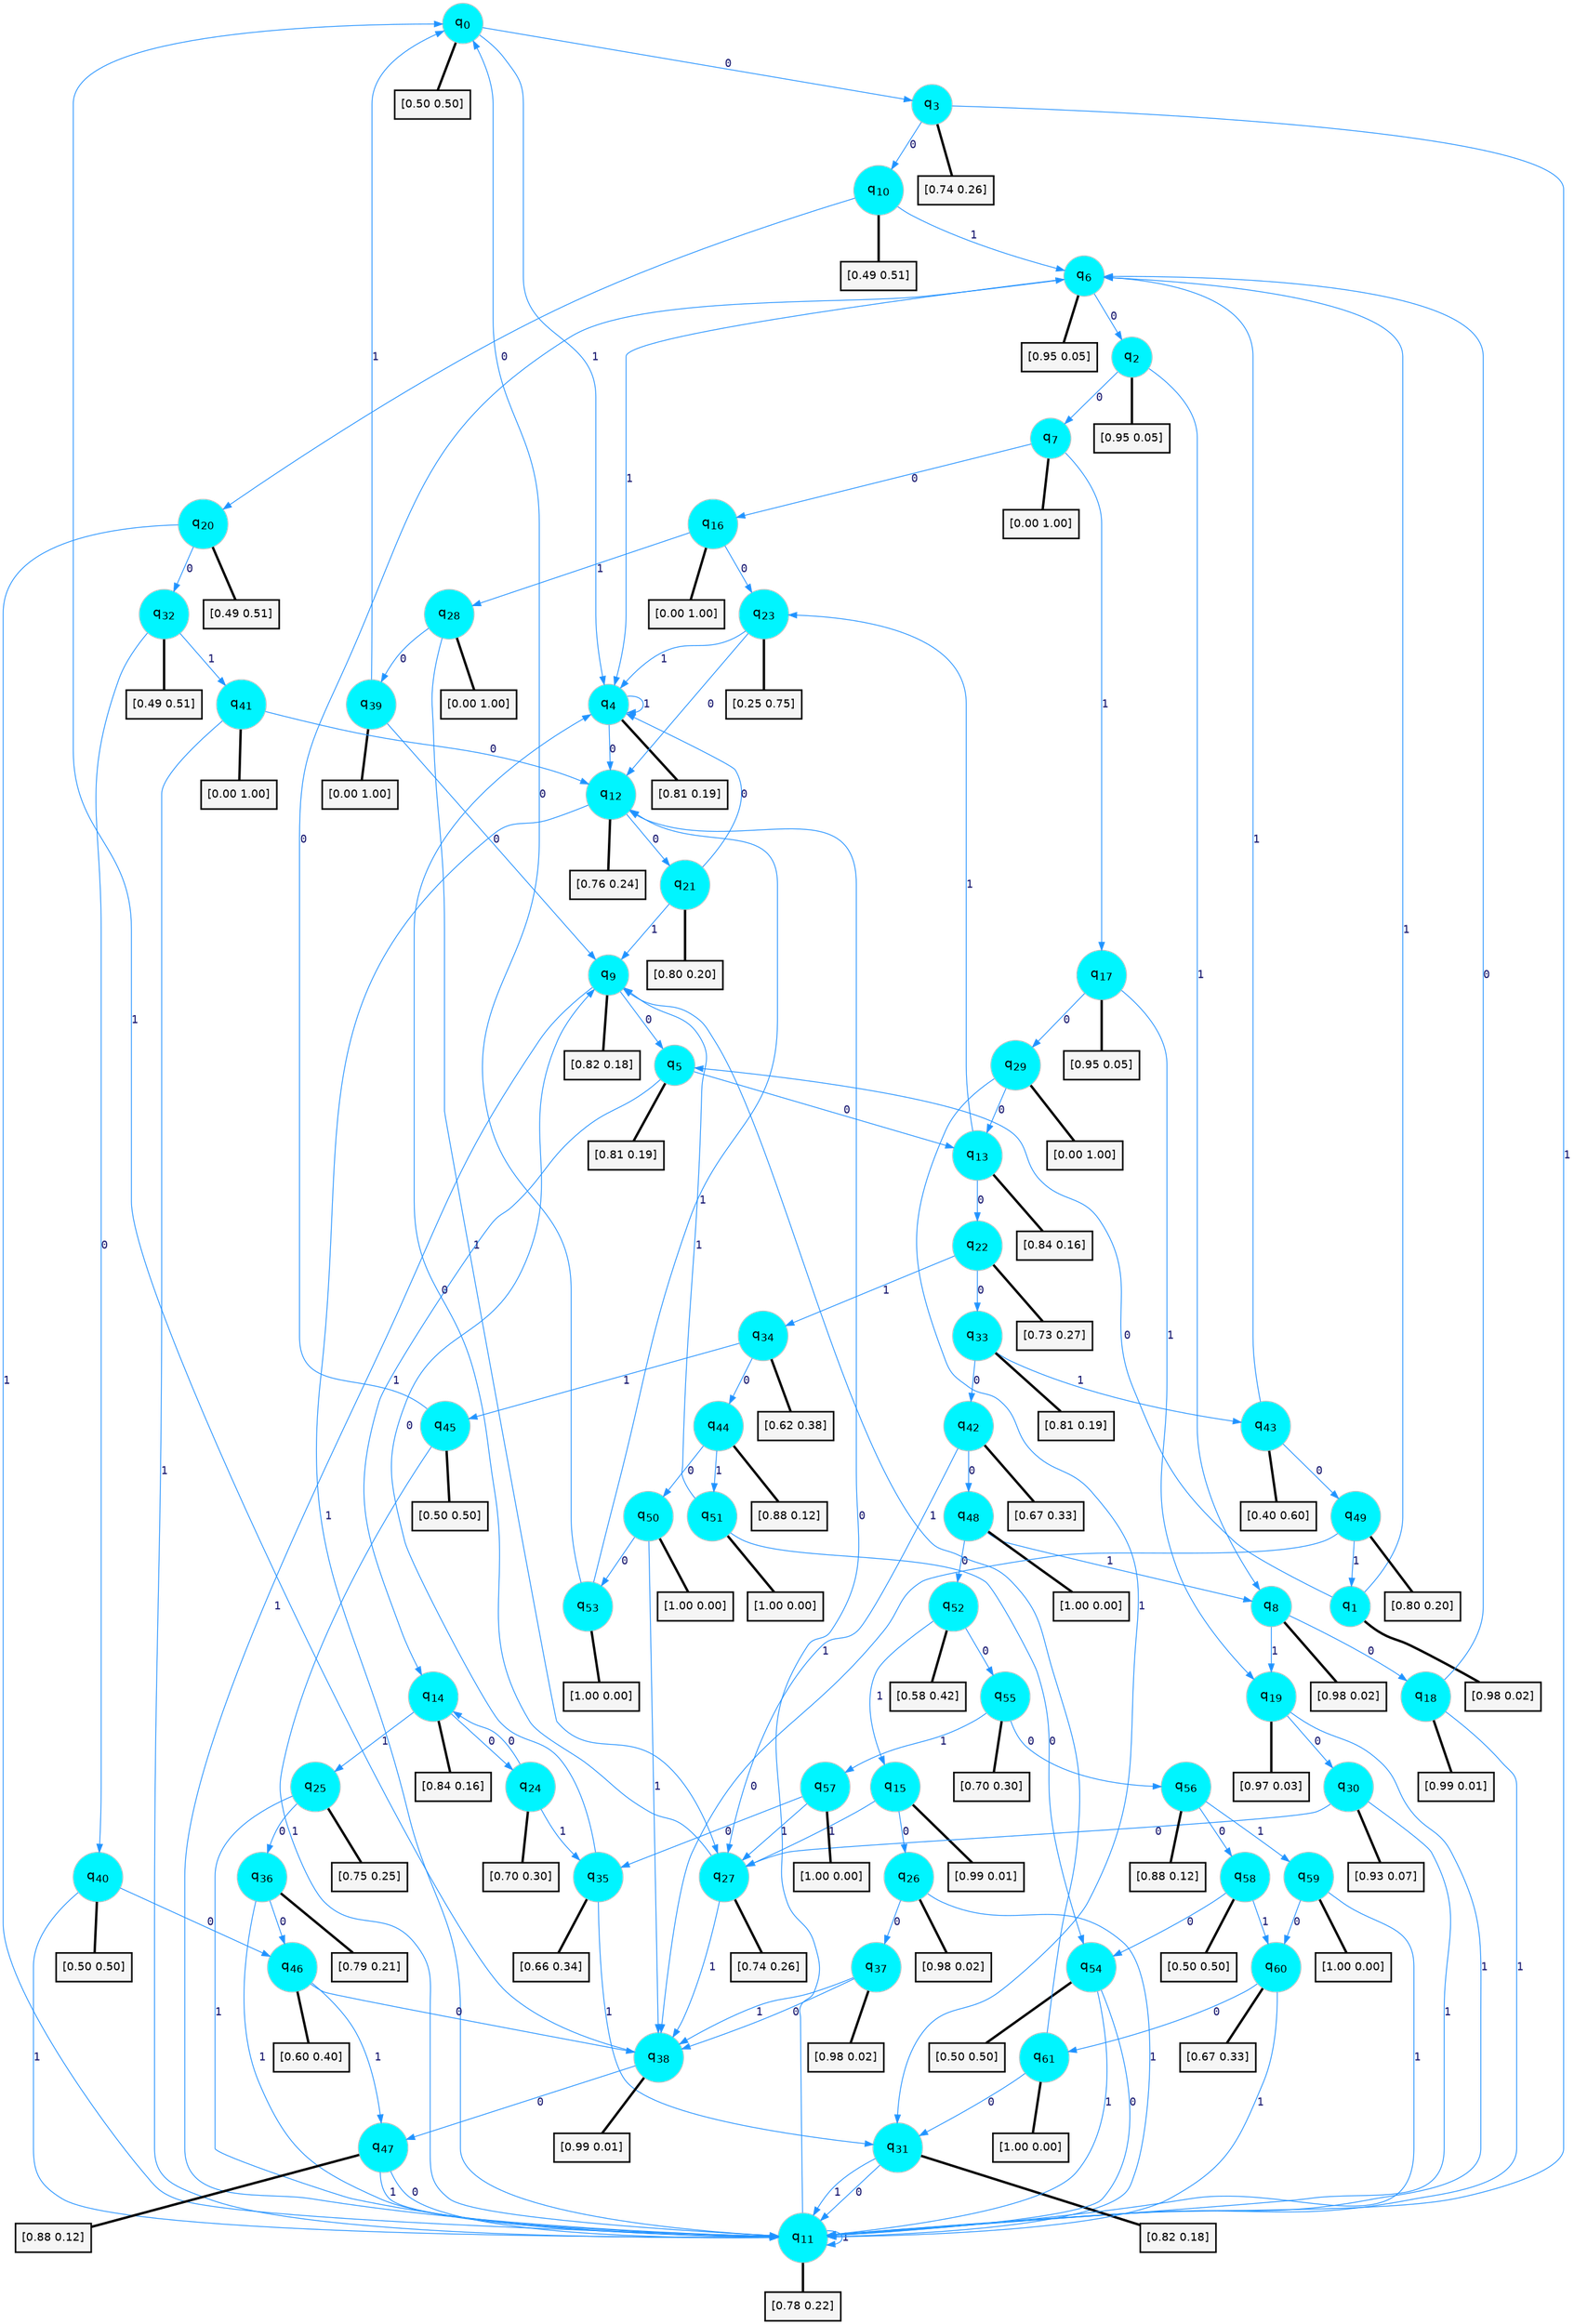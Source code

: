 digraph G {
graph [
bgcolor=transparent, dpi=300, rankdir=TD, size="40,25"];
node [
color=gray, fillcolor=turquoise1, fontcolor=black, fontname=Helvetica, fontsize=16, fontweight=bold, shape=circle, style=filled];
edge [
arrowsize=1, color=dodgerblue1, fontcolor=midnightblue, fontname=courier, fontweight=bold, penwidth=1, style=solid, weight=20];
0[label=<q<SUB>0</SUB>>];
1[label=<q<SUB>1</SUB>>];
2[label=<q<SUB>2</SUB>>];
3[label=<q<SUB>3</SUB>>];
4[label=<q<SUB>4</SUB>>];
5[label=<q<SUB>5</SUB>>];
6[label=<q<SUB>6</SUB>>];
7[label=<q<SUB>7</SUB>>];
8[label=<q<SUB>8</SUB>>];
9[label=<q<SUB>9</SUB>>];
10[label=<q<SUB>10</SUB>>];
11[label=<q<SUB>11</SUB>>];
12[label=<q<SUB>12</SUB>>];
13[label=<q<SUB>13</SUB>>];
14[label=<q<SUB>14</SUB>>];
15[label=<q<SUB>15</SUB>>];
16[label=<q<SUB>16</SUB>>];
17[label=<q<SUB>17</SUB>>];
18[label=<q<SUB>18</SUB>>];
19[label=<q<SUB>19</SUB>>];
20[label=<q<SUB>20</SUB>>];
21[label=<q<SUB>21</SUB>>];
22[label=<q<SUB>22</SUB>>];
23[label=<q<SUB>23</SUB>>];
24[label=<q<SUB>24</SUB>>];
25[label=<q<SUB>25</SUB>>];
26[label=<q<SUB>26</SUB>>];
27[label=<q<SUB>27</SUB>>];
28[label=<q<SUB>28</SUB>>];
29[label=<q<SUB>29</SUB>>];
30[label=<q<SUB>30</SUB>>];
31[label=<q<SUB>31</SUB>>];
32[label=<q<SUB>32</SUB>>];
33[label=<q<SUB>33</SUB>>];
34[label=<q<SUB>34</SUB>>];
35[label=<q<SUB>35</SUB>>];
36[label=<q<SUB>36</SUB>>];
37[label=<q<SUB>37</SUB>>];
38[label=<q<SUB>38</SUB>>];
39[label=<q<SUB>39</SUB>>];
40[label=<q<SUB>40</SUB>>];
41[label=<q<SUB>41</SUB>>];
42[label=<q<SUB>42</SUB>>];
43[label=<q<SUB>43</SUB>>];
44[label=<q<SUB>44</SUB>>];
45[label=<q<SUB>45</SUB>>];
46[label=<q<SUB>46</SUB>>];
47[label=<q<SUB>47</SUB>>];
48[label=<q<SUB>48</SUB>>];
49[label=<q<SUB>49</SUB>>];
50[label=<q<SUB>50</SUB>>];
51[label=<q<SUB>51</SUB>>];
52[label=<q<SUB>52</SUB>>];
53[label=<q<SUB>53</SUB>>];
54[label=<q<SUB>54</SUB>>];
55[label=<q<SUB>55</SUB>>];
56[label=<q<SUB>56</SUB>>];
57[label=<q<SUB>57</SUB>>];
58[label=<q<SUB>58</SUB>>];
59[label=<q<SUB>59</SUB>>];
60[label=<q<SUB>60</SUB>>];
61[label=<q<SUB>61</SUB>>];
62[label="[0.50 0.50]", shape=box,fontcolor=black, fontname=Helvetica, fontsize=14, penwidth=2, fillcolor=whitesmoke,color=black];
63[label="[0.98 0.02]", shape=box,fontcolor=black, fontname=Helvetica, fontsize=14, penwidth=2, fillcolor=whitesmoke,color=black];
64[label="[0.95 0.05]", shape=box,fontcolor=black, fontname=Helvetica, fontsize=14, penwidth=2, fillcolor=whitesmoke,color=black];
65[label="[0.74 0.26]", shape=box,fontcolor=black, fontname=Helvetica, fontsize=14, penwidth=2, fillcolor=whitesmoke,color=black];
66[label="[0.81 0.19]", shape=box,fontcolor=black, fontname=Helvetica, fontsize=14, penwidth=2, fillcolor=whitesmoke,color=black];
67[label="[0.81 0.19]", shape=box,fontcolor=black, fontname=Helvetica, fontsize=14, penwidth=2, fillcolor=whitesmoke,color=black];
68[label="[0.95 0.05]", shape=box,fontcolor=black, fontname=Helvetica, fontsize=14, penwidth=2, fillcolor=whitesmoke,color=black];
69[label="[0.00 1.00]", shape=box,fontcolor=black, fontname=Helvetica, fontsize=14, penwidth=2, fillcolor=whitesmoke,color=black];
70[label="[0.98 0.02]", shape=box,fontcolor=black, fontname=Helvetica, fontsize=14, penwidth=2, fillcolor=whitesmoke,color=black];
71[label="[0.82 0.18]", shape=box,fontcolor=black, fontname=Helvetica, fontsize=14, penwidth=2, fillcolor=whitesmoke,color=black];
72[label="[0.49 0.51]", shape=box,fontcolor=black, fontname=Helvetica, fontsize=14, penwidth=2, fillcolor=whitesmoke,color=black];
73[label="[0.78 0.22]", shape=box,fontcolor=black, fontname=Helvetica, fontsize=14, penwidth=2, fillcolor=whitesmoke,color=black];
74[label="[0.76 0.24]", shape=box,fontcolor=black, fontname=Helvetica, fontsize=14, penwidth=2, fillcolor=whitesmoke,color=black];
75[label="[0.84 0.16]", shape=box,fontcolor=black, fontname=Helvetica, fontsize=14, penwidth=2, fillcolor=whitesmoke,color=black];
76[label="[0.84 0.16]", shape=box,fontcolor=black, fontname=Helvetica, fontsize=14, penwidth=2, fillcolor=whitesmoke,color=black];
77[label="[0.99 0.01]", shape=box,fontcolor=black, fontname=Helvetica, fontsize=14, penwidth=2, fillcolor=whitesmoke,color=black];
78[label="[0.00 1.00]", shape=box,fontcolor=black, fontname=Helvetica, fontsize=14, penwidth=2, fillcolor=whitesmoke,color=black];
79[label="[0.95 0.05]", shape=box,fontcolor=black, fontname=Helvetica, fontsize=14, penwidth=2, fillcolor=whitesmoke,color=black];
80[label="[0.99 0.01]", shape=box,fontcolor=black, fontname=Helvetica, fontsize=14, penwidth=2, fillcolor=whitesmoke,color=black];
81[label="[0.97 0.03]", shape=box,fontcolor=black, fontname=Helvetica, fontsize=14, penwidth=2, fillcolor=whitesmoke,color=black];
82[label="[0.49 0.51]", shape=box,fontcolor=black, fontname=Helvetica, fontsize=14, penwidth=2, fillcolor=whitesmoke,color=black];
83[label="[0.80 0.20]", shape=box,fontcolor=black, fontname=Helvetica, fontsize=14, penwidth=2, fillcolor=whitesmoke,color=black];
84[label="[0.73 0.27]", shape=box,fontcolor=black, fontname=Helvetica, fontsize=14, penwidth=2, fillcolor=whitesmoke,color=black];
85[label="[0.25 0.75]", shape=box,fontcolor=black, fontname=Helvetica, fontsize=14, penwidth=2, fillcolor=whitesmoke,color=black];
86[label="[0.70 0.30]", shape=box,fontcolor=black, fontname=Helvetica, fontsize=14, penwidth=2, fillcolor=whitesmoke,color=black];
87[label="[0.75 0.25]", shape=box,fontcolor=black, fontname=Helvetica, fontsize=14, penwidth=2, fillcolor=whitesmoke,color=black];
88[label="[0.98 0.02]", shape=box,fontcolor=black, fontname=Helvetica, fontsize=14, penwidth=2, fillcolor=whitesmoke,color=black];
89[label="[0.74 0.26]", shape=box,fontcolor=black, fontname=Helvetica, fontsize=14, penwidth=2, fillcolor=whitesmoke,color=black];
90[label="[0.00 1.00]", shape=box,fontcolor=black, fontname=Helvetica, fontsize=14, penwidth=2, fillcolor=whitesmoke,color=black];
91[label="[0.00 1.00]", shape=box,fontcolor=black, fontname=Helvetica, fontsize=14, penwidth=2, fillcolor=whitesmoke,color=black];
92[label="[0.93 0.07]", shape=box,fontcolor=black, fontname=Helvetica, fontsize=14, penwidth=2, fillcolor=whitesmoke,color=black];
93[label="[0.82 0.18]", shape=box,fontcolor=black, fontname=Helvetica, fontsize=14, penwidth=2, fillcolor=whitesmoke,color=black];
94[label="[0.49 0.51]", shape=box,fontcolor=black, fontname=Helvetica, fontsize=14, penwidth=2, fillcolor=whitesmoke,color=black];
95[label="[0.81 0.19]", shape=box,fontcolor=black, fontname=Helvetica, fontsize=14, penwidth=2, fillcolor=whitesmoke,color=black];
96[label="[0.62 0.38]", shape=box,fontcolor=black, fontname=Helvetica, fontsize=14, penwidth=2, fillcolor=whitesmoke,color=black];
97[label="[0.66 0.34]", shape=box,fontcolor=black, fontname=Helvetica, fontsize=14, penwidth=2, fillcolor=whitesmoke,color=black];
98[label="[0.79 0.21]", shape=box,fontcolor=black, fontname=Helvetica, fontsize=14, penwidth=2, fillcolor=whitesmoke,color=black];
99[label="[0.98 0.02]", shape=box,fontcolor=black, fontname=Helvetica, fontsize=14, penwidth=2, fillcolor=whitesmoke,color=black];
100[label="[0.99 0.01]", shape=box,fontcolor=black, fontname=Helvetica, fontsize=14, penwidth=2, fillcolor=whitesmoke,color=black];
101[label="[0.00 1.00]", shape=box,fontcolor=black, fontname=Helvetica, fontsize=14, penwidth=2, fillcolor=whitesmoke,color=black];
102[label="[0.50 0.50]", shape=box,fontcolor=black, fontname=Helvetica, fontsize=14, penwidth=2, fillcolor=whitesmoke,color=black];
103[label="[0.00 1.00]", shape=box,fontcolor=black, fontname=Helvetica, fontsize=14, penwidth=2, fillcolor=whitesmoke,color=black];
104[label="[0.67 0.33]", shape=box,fontcolor=black, fontname=Helvetica, fontsize=14, penwidth=2, fillcolor=whitesmoke,color=black];
105[label="[0.40 0.60]", shape=box,fontcolor=black, fontname=Helvetica, fontsize=14, penwidth=2, fillcolor=whitesmoke,color=black];
106[label="[0.88 0.12]", shape=box,fontcolor=black, fontname=Helvetica, fontsize=14, penwidth=2, fillcolor=whitesmoke,color=black];
107[label="[0.50 0.50]", shape=box,fontcolor=black, fontname=Helvetica, fontsize=14, penwidth=2, fillcolor=whitesmoke,color=black];
108[label="[0.60 0.40]", shape=box,fontcolor=black, fontname=Helvetica, fontsize=14, penwidth=2, fillcolor=whitesmoke,color=black];
109[label="[0.88 0.12]", shape=box,fontcolor=black, fontname=Helvetica, fontsize=14, penwidth=2, fillcolor=whitesmoke,color=black];
110[label="[1.00 0.00]", shape=box,fontcolor=black, fontname=Helvetica, fontsize=14, penwidth=2, fillcolor=whitesmoke,color=black];
111[label="[0.80 0.20]", shape=box,fontcolor=black, fontname=Helvetica, fontsize=14, penwidth=2, fillcolor=whitesmoke,color=black];
112[label="[1.00 0.00]", shape=box,fontcolor=black, fontname=Helvetica, fontsize=14, penwidth=2, fillcolor=whitesmoke,color=black];
113[label="[1.00 0.00]", shape=box,fontcolor=black, fontname=Helvetica, fontsize=14, penwidth=2, fillcolor=whitesmoke,color=black];
114[label="[0.58 0.42]", shape=box,fontcolor=black, fontname=Helvetica, fontsize=14, penwidth=2, fillcolor=whitesmoke,color=black];
115[label="[1.00 0.00]", shape=box,fontcolor=black, fontname=Helvetica, fontsize=14, penwidth=2, fillcolor=whitesmoke,color=black];
116[label="[0.50 0.50]", shape=box,fontcolor=black, fontname=Helvetica, fontsize=14, penwidth=2, fillcolor=whitesmoke,color=black];
117[label="[0.70 0.30]", shape=box,fontcolor=black, fontname=Helvetica, fontsize=14, penwidth=2, fillcolor=whitesmoke,color=black];
118[label="[0.88 0.12]", shape=box,fontcolor=black, fontname=Helvetica, fontsize=14, penwidth=2, fillcolor=whitesmoke,color=black];
119[label="[1.00 0.00]", shape=box,fontcolor=black, fontname=Helvetica, fontsize=14, penwidth=2, fillcolor=whitesmoke,color=black];
120[label="[0.50 0.50]", shape=box,fontcolor=black, fontname=Helvetica, fontsize=14, penwidth=2, fillcolor=whitesmoke,color=black];
121[label="[1.00 0.00]", shape=box,fontcolor=black, fontname=Helvetica, fontsize=14, penwidth=2, fillcolor=whitesmoke,color=black];
122[label="[0.67 0.33]", shape=box,fontcolor=black, fontname=Helvetica, fontsize=14, penwidth=2, fillcolor=whitesmoke,color=black];
123[label="[1.00 0.00]", shape=box,fontcolor=black, fontname=Helvetica, fontsize=14, penwidth=2, fillcolor=whitesmoke,color=black];
0->3 [label=0];
0->4 [label=1];
0->62 [arrowhead=none, penwidth=3,color=black];
1->5 [label=0];
1->6 [label=1];
1->63 [arrowhead=none, penwidth=3,color=black];
2->7 [label=0];
2->8 [label=1];
2->64 [arrowhead=none, penwidth=3,color=black];
3->10 [label=0];
3->11 [label=1];
3->65 [arrowhead=none, penwidth=3,color=black];
4->12 [label=0];
4->4 [label=1];
4->66 [arrowhead=none, penwidth=3,color=black];
5->13 [label=0];
5->14 [label=1];
5->67 [arrowhead=none, penwidth=3,color=black];
6->2 [label=0];
6->4 [label=1];
6->68 [arrowhead=none, penwidth=3,color=black];
7->16 [label=0];
7->17 [label=1];
7->69 [arrowhead=none, penwidth=3,color=black];
8->18 [label=0];
8->19 [label=1];
8->70 [arrowhead=none, penwidth=3,color=black];
9->5 [label=0];
9->11 [label=1];
9->71 [arrowhead=none, penwidth=3,color=black];
10->20 [label=0];
10->6 [label=1];
10->72 [arrowhead=none, penwidth=3,color=black];
11->12 [label=0];
11->11 [label=1];
11->73 [arrowhead=none, penwidth=3,color=black];
12->21 [label=0];
12->11 [label=1];
12->74 [arrowhead=none, penwidth=3,color=black];
13->22 [label=0];
13->23 [label=1];
13->75 [arrowhead=none, penwidth=3,color=black];
14->24 [label=0];
14->25 [label=1];
14->76 [arrowhead=none, penwidth=3,color=black];
15->26 [label=0];
15->27 [label=1];
15->77 [arrowhead=none, penwidth=3,color=black];
16->23 [label=0];
16->28 [label=1];
16->78 [arrowhead=none, penwidth=3,color=black];
17->29 [label=0];
17->19 [label=1];
17->79 [arrowhead=none, penwidth=3,color=black];
18->6 [label=0];
18->11 [label=1];
18->80 [arrowhead=none, penwidth=3,color=black];
19->30 [label=0];
19->11 [label=1];
19->81 [arrowhead=none, penwidth=3,color=black];
20->32 [label=0];
20->11 [label=1];
20->82 [arrowhead=none, penwidth=3,color=black];
21->4 [label=0];
21->9 [label=1];
21->83 [arrowhead=none, penwidth=3,color=black];
22->33 [label=0];
22->34 [label=1];
22->84 [arrowhead=none, penwidth=3,color=black];
23->12 [label=0];
23->4 [label=1];
23->85 [arrowhead=none, penwidth=3,color=black];
24->14 [label=0];
24->35 [label=1];
24->86 [arrowhead=none, penwidth=3,color=black];
25->36 [label=0];
25->11 [label=1];
25->87 [arrowhead=none, penwidth=3,color=black];
26->37 [label=0];
26->11 [label=1];
26->88 [arrowhead=none, penwidth=3,color=black];
27->4 [label=0];
27->38 [label=1];
27->89 [arrowhead=none, penwidth=3,color=black];
28->39 [label=0];
28->27 [label=1];
28->90 [arrowhead=none, penwidth=3,color=black];
29->13 [label=0];
29->31 [label=1];
29->91 [arrowhead=none, penwidth=3,color=black];
30->27 [label=0];
30->11 [label=1];
30->92 [arrowhead=none, penwidth=3,color=black];
31->11 [label=0];
31->11 [label=1];
31->93 [arrowhead=none, penwidth=3,color=black];
32->40 [label=0];
32->41 [label=1];
32->94 [arrowhead=none, penwidth=3,color=black];
33->42 [label=0];
33->43 [label=1];
33->95 [arrowhead=none, penwidth=3,color=black];
34->44 [label=0];
34->45 [label=1];
34->96 [arrowhead=none, penwidth=3,color=black];
35->9 [label=0];
35->31 [label=1];
35->97 [arrowhead=none, penwidth=3,color=black];
36->46 [label=0];
36->11 [label=1];
36->98 [arrowhead=none, penwidth=3,color=black];
37->38 [label=0];
37->38 [label=1];
37->99 [arrowhead=none, penwidth=3,color=black];
38->47 [label=0];
38->0 [label=1];
38->100 [arrowhead=none, penwidth=3,color=black];
39->9 [label=0];
39->0 [label=1];
39->101 [arrowhead=none, penwidth=3,color=black];
40->46 [label=0];
40->11 [label=1];
40->102 [arrowhead=none, penwidth=3,color=black];
41->12 [label=0];
41->11 [label=1];
41->103 [arrowhead=none, penwidth=3,color=black];
42->48 [label=0];
42->27 [label=1];
42->104 [arrowhead=none, penwidth=3,color=black];
43->49 [label=0];
43->6 [label=1];
43->105 [arrowhead=none, penwidth=3,color=black];
44->50 [label=0];
44->51 [label=1];
44->106 [arrowhead=none, penwidth=3,color=black];
45->6 [label=0];
45->11 [label=1];
45->107 [arrowhead=none, penwidth=3,color=black];
46->38 [label=0];
46->47 [label=1];
46->108 [arrowhead=none, penwidth=3,color=black];
47->11 [label=0];
47->11 [label=1];
47->109 [arrowhead=none, penwidth=3,color=black];
48->52 [label=0];
48->8 [label=1];
48->110 [arrowhead=none, penwidth=3,color=black];
49->38 [label=0];
49->1 [label=1];
49->111 [arrowhead=none, penwidth=3,color=black];
50->53 [label=0];
50->38 [label=1];
50->112 [arrowhead=none, penwidth=3,color=black];
51->54 [label=0];
51->9 [label=1];
51->113 [arrowhead=none, penwidth=3,color=black];
52->55 [label=0];
52->15 [label=1];
52->114 [arrowhead=none, penwidth=3,color=black];
53->0 [label=0];
53->12 [label=1];
53->115 [arrowhead=none, penwidth=3,color=black];
54->11 [label=0];
54->11 [label=1];
54->116 [arrowhead=none, penwidth=3,color=black];
55->56 [label=0];
55->57 [label=1];
55->117 [arrowhead=none, penwidth=3,color=black];
56->58 [label=0];
56->59 [label=1];
56->118 [arrowhead=none, penwidth=3,color=black];
57->35 [label=0];
57->27 [label=1];
57->119 [arrowhead=none, penwidth=3,color=black];
58->54 [label=0];
58->60 [label=1];
58->120 [arrowhead=none, penwidth=3,color=black];
59->60 [label=0];
59->11 [label=1];
59->121 [arrowhead=none, penwidth=3,color=black];
60->61 [label=0];
60->11 [label=1];
60->122 [arrowhead=none, penwidth=3,color=black];
61->31 [label=0];
61->9 [label=1];
61->123 [arrowhead=none, penwidth=3,color=black];
}
